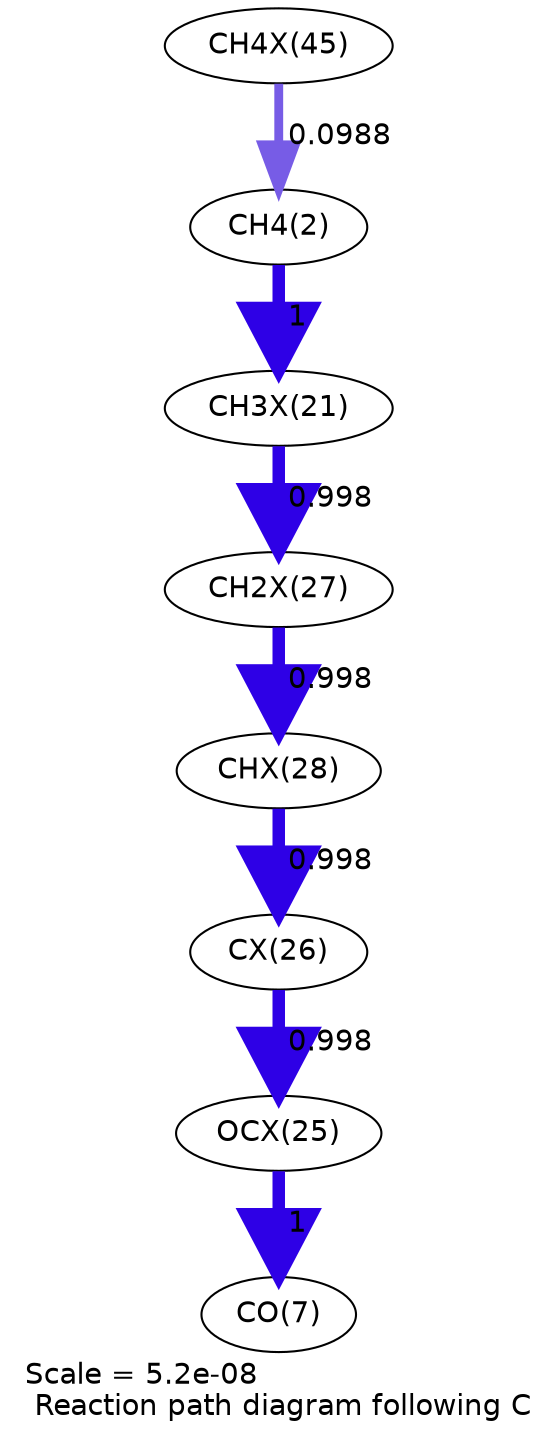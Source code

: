 digraph reaction_paths {
center=1;
s104 -> s4[fontname="Helvetica", penwidth=4.25, arrowsize=2.13, color="0.7, 0.599, 0.9"
, label=" 0.0988"];
s4 -> s96[fontname="Helvetica", penwidth=6, arrowsize=3, color="0.7, 1.5, 0.9"
, label=" 1"];
s96 -> s102[fontname="Helvetica", penwidth=6, arrowsize=3, color="0.7, 1.5, 0.9"
, label=" 0.998"];
s102 -> s103[fontname="Helvetica", penwidth=6, arrowsize=3, color="0.7, 1.5, 0.9"
, label=" 0.998"];
s103 -> s101[fontname="Helvetica", penwidth=6, arrowsize=3, color="0.7, 1.5, 0.9"
, label=" 0.998"];
s101 -> s100[fontname="Helvetica", penwidth=6, arrowsize=3, color="0.7, 1.5, 0.9"
, label=" 0.998"];
s100 -> s9[fontname="Helvetica", penwidth=6, arrowsize=3, color="0.7, 1.5, 0.9"
, label=" 1"];
s4 [ fontname="Helvetica", label="CH4(2)"];
s9 [ fontname="Helvetica", label="CO(7)"];
s96 [ fontname="Helvetica", label="CH3X(21)"];
s100 [ fontname="Helvetica", label="OCX(25)"];
s101 [ fontname="Helvetica", label="CX(26)"];
s102 [ fontname="Helvetica", label="CH2X(27)"];
s103 [ fontname="Helvetica", label="CHX(28)"];
s104 [ fontname="Helvetica", label="CH4X(45)"];
 label = "Scale = 5.2e-08\l Reaction path diagram following C";
 fontname = "Helvetica";
}
